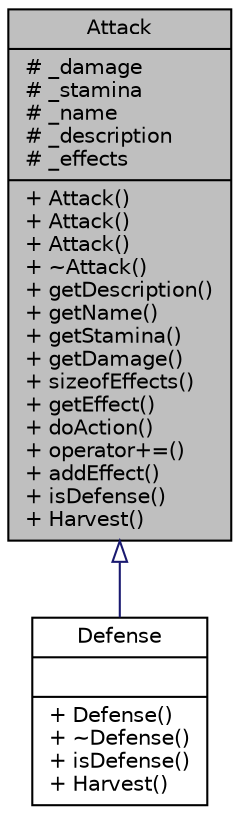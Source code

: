 digraph "Attack"
{
 // LATEX_PDF_SIZE
  edge [fontname="Helvetica",fontsize="10",labelfontname="Helvetica",labelfontsize="10"];
  node [fontname="Helvetica",fontsize="10",shape=record];
  Node1 [label="{Attack\n|# _damage\l# _stamina\l# _name\l# _description\l# _effects\l|+ Attack()\l+ Attack()\l+ Attack()\l+ ~Attack()\l+ getDescription()\l+ getName()\l+ getStamina()\l+ getDamage()\l+ sizeofEffects()\l+ getEffect()\l+ doAction()\l+ operator+=()\l+ addEffect()\l+ isDefense()\l+ Harvest()\l}",height=0.2,width=0.4,color="black", fillcolor="grey75", style="filled", fontcolor="black",tooltip=" "];
  Node1 -> Node2 [dir="back",color="midnightblue",fontsize="10",style="solid",arrowtail="onormal",fontname="Helvetica"];
  Node2 [label="{Defense\n||+ Defense()\l+ ~Defense()\l+ isDefense()\l+ Harvest()\l}",height=0.2,width=0.4,color="black", fillcolor="white", style="filled",URL="$classDefense.html",tooltip=" "];
}
